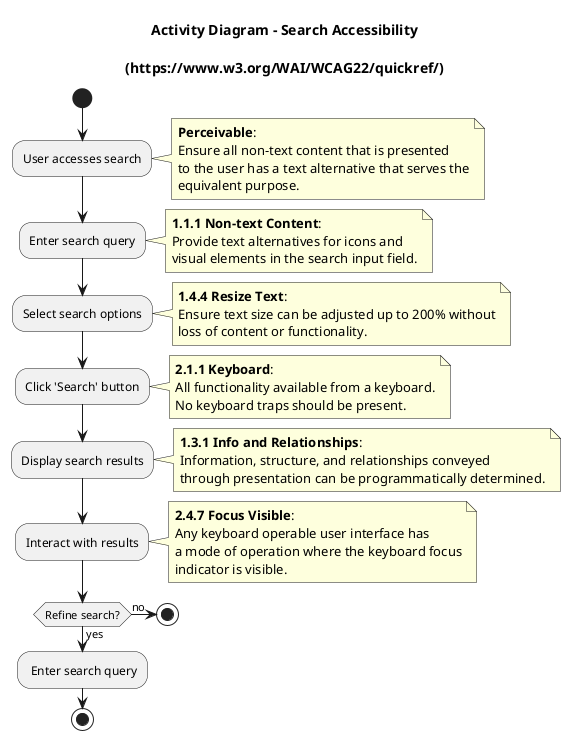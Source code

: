 @startuml
title
Activity Diagram - Search Accessibility

(https://www.w3.org/WAI/WCAG22/quickref/)
end title
start
:User accesses search;

note right
  **Perceivable**:
  Ensure all non-text content that is presented
  to the user has a text alternative that serves the
  equivalent purpose.
end note

:Enter search query;
note right
  **1.1.1 Non-text Content**:
  Provide text alternatives for icons and
  visual elements in the search input field.
end note

:Select search options;
note right
  **1.4.4 Resize Text**:
  Ensure text size can be adjusted up to 200% without
  loss of content or functionality.
end note

:Click 'Search' button;
note right
  **2.1.1 Keyboard**:
  All functionality available from a keyboard.
  No keyboard traps should be present.
end note

:Display search results;
note right
  **1.3.1 Info and Relationships**:
  Information, structure, and relationships conveyed
  through presentation can be programmatically determined.
end note

:Interact with results;
note right
  **2.4.7 Focus Visible**:
  Any keyboard operable user interface has
  a mode of operation where the keyboard focus
  indicator is visible.
end note

if (Refine search?) then (yes)
- Enter search query
  stop
else (no)
  stop
endif

@enduml
